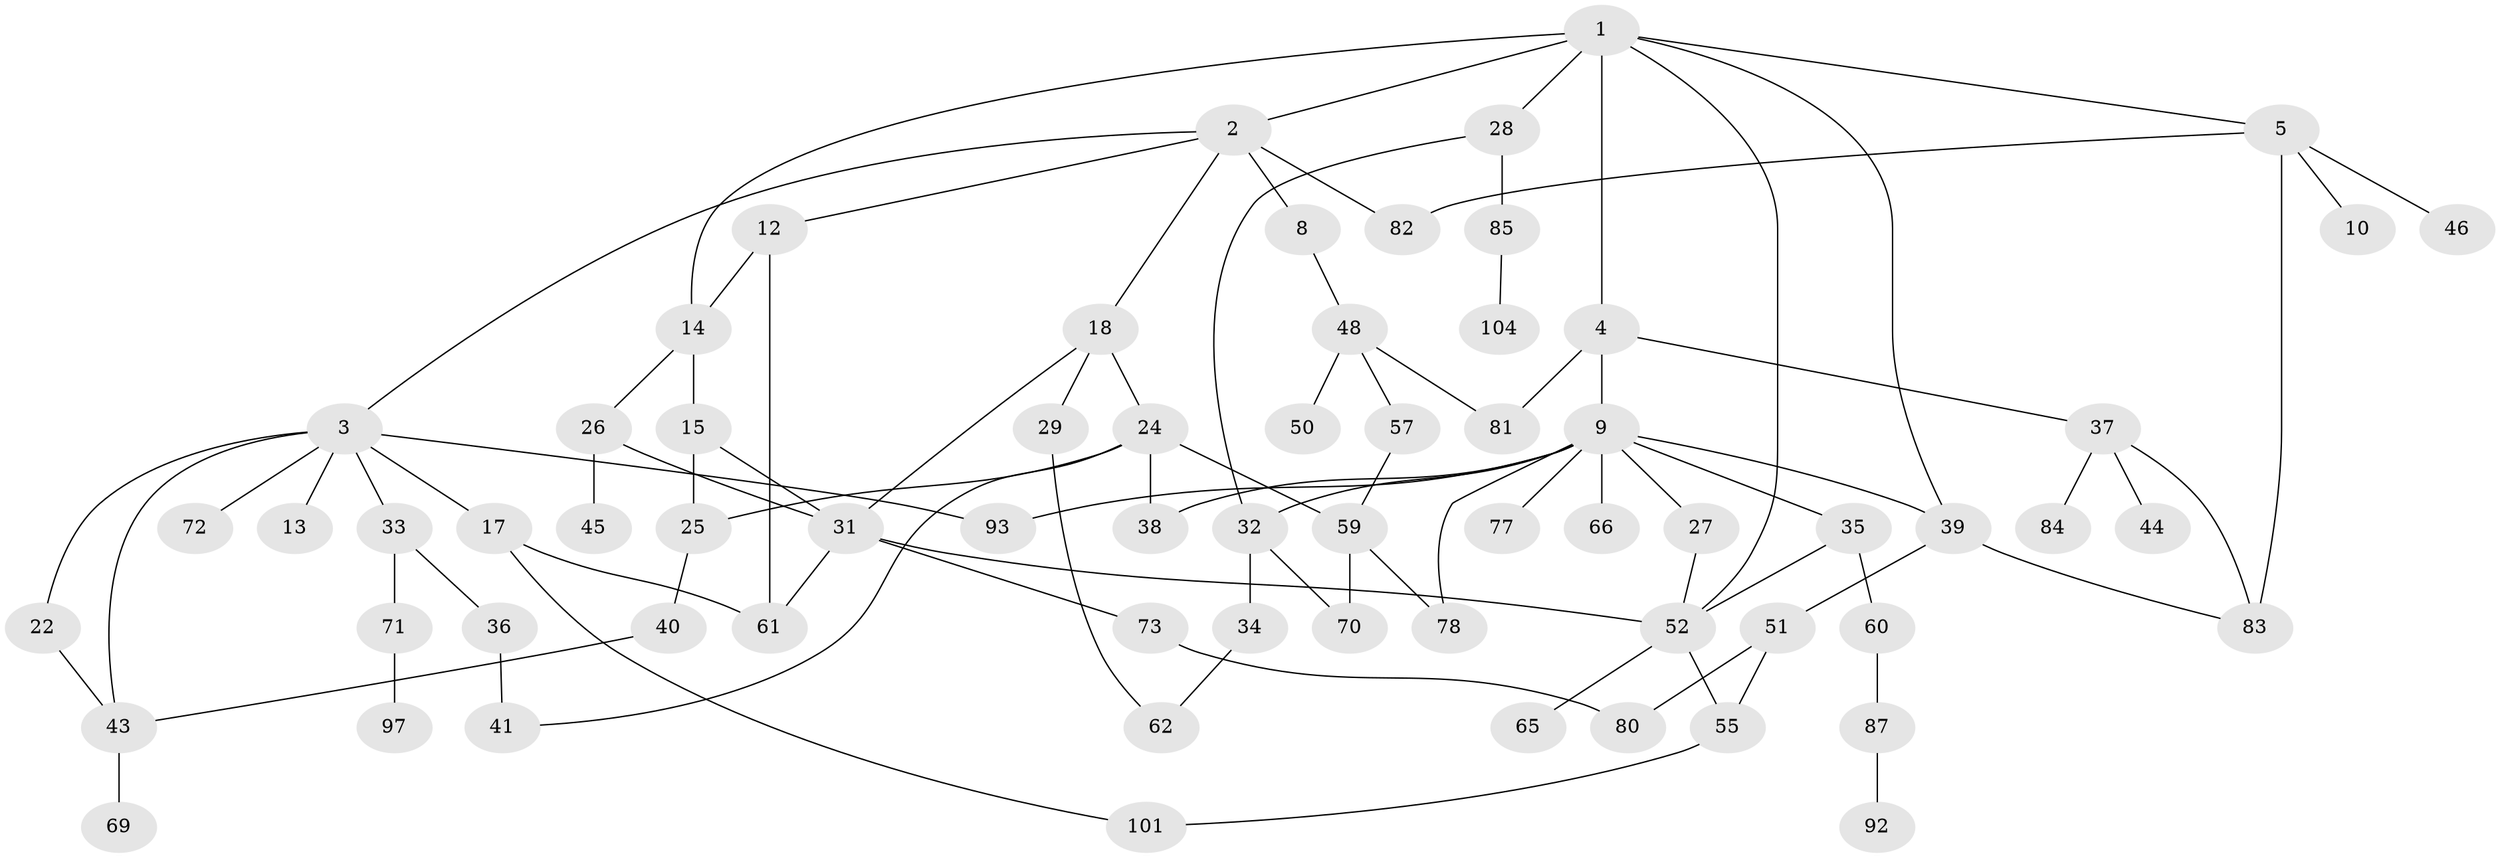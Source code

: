 // original degree distribution, {7: 0.018867924528301886, 5: 0.0660377358490566, 6: 0.02830188679245283, 3: 0.20754716981132076, 1: 0.25471698113207547, 2: 0.33962264150943394, 4: 0.08490566037735849}
// Generated by graph-tools (version 1.1) at 2025/10/02/27/25 16:10:55]
// undirected, 67 vertices, 93 edges
graph export_dot {
graph [start="1"]
  node [color=gray90,style=filled];
  1 [super="+11"];
  2 [super="+6"];
  3 [super="+7"];
  4 [super="+30"];
  5 [super="+63"];
  8 [super="+95"];
  9 [super="+19"];
  10;
  12 [super="+64"];
  13 [super="+20"];
  14 [super="+23"];
  15 [super="+16"];
  17 [super="+90"];
  18 [super="+21"];
  22;
  24;
  25 [super="+54"];
  26;
  27 [super="+67"];
  28 [super="+56"];
  29 [super="+74"];
  31 [super="+88"];
  32 [super="+58"];
  33;
  34;
  35 [super="+42"];
  36;
  37 [super="+79"];
  38 [super="+53"];
  39;
  40;
  41 [super="+47"];
  43 [super="+68"];
  44;
  45 [super="+96"];
  46 [super="+49"];
  48 [super="+94"];
  50;
  51 [super="+76"];
  52 [super="+89"];
  55 [super="+102"];
  57 [super="+105"];
  59 [super="+100"];
  60;
  61;
  62 [super="+106"];
  65 [super="+75"];
  66;
  69;
  70;
  71 [super="+103"];
  72;
  73;
  77;
  78;
  80 [super="+98"];
  81;
  82 [super="+86"];
  83 [super="+91"];
  84;
  85;
  87 [super="+99"];
  92;
  93;
  97;
  101;
  104;
  1 -- 2;
  1 -- 4;
  1 -- 5;
  1 -- 14;
  1 -- 28;
  1 -- 52;
  1 -- 39;
  2 -- 3;
  2 -- 18;
  2 -- 8;
  2 -- 12;
  2 -- 82;
  3 -- 33;
  3 -- 72;
  3 -- 43;
  3 -- 17;
  3 -- 13;
  3 -- 22;
  3 -- 93;
  4 -- 9 [weight=2];
  4 -- 37;
  4 -- 81;
  5 -- 10;
  5 -- 46;
  5 -- 82;
  5 -- 83 [weight=2];
  8 -- 48;
  9 -- 32;
  9 -- 35;
  9 -- 66;
  9 -- 77;
  9 -- 78;
  9 -- 38;
  9 -- 39;
  9 -- 27;
  9 -- 93;
  12 -- 61;
  12 -- 14;
  14 -- 15;
  14 -- 26;
  15 -- 31;
  15 -- 25;
  17 -- 101;
  17 -- 61;
  18 -- 24;
  18 -- 29;
  18 -- 31;
  22 -- 43;
  24 -- 25;
  24 -- 38;
  24 -- 41;
  24 -- 59;
  25 -- 40;
  26 -- 45;
  26 -- 31;
  27 -- 52;
  28 -- 85;
  28 -- 32;
  29 -- 62;
  31 -- 73;
  31 -- 52;
  31 -- 61;
  32 -- 34;
  32 -- 70;
  33 -- 36;
  33 -- 71;
  34 -- 62;
  35 -- 52;
  35 -- 60;
  36 -- 41;
  37 -- 44;
  37 -- 83;
  37 -- 84;
  39 -- 51;
  39 -- 83;
  40 -- 43;
  43 -- 69;
  48 -- 50;
  48 -- 57;
  48 -- 81;
  51 -- 80;
  51 -- 55;
  52 -- 55;
  52 -- 65;
  55 -- 101;
  57 -- 59;
  59 -- 70;
  59 -- 78;
  60 -- 87;
  71 -- 97;
  73 -- 80;
  85 -- 104;
  87 -- 92;
}
